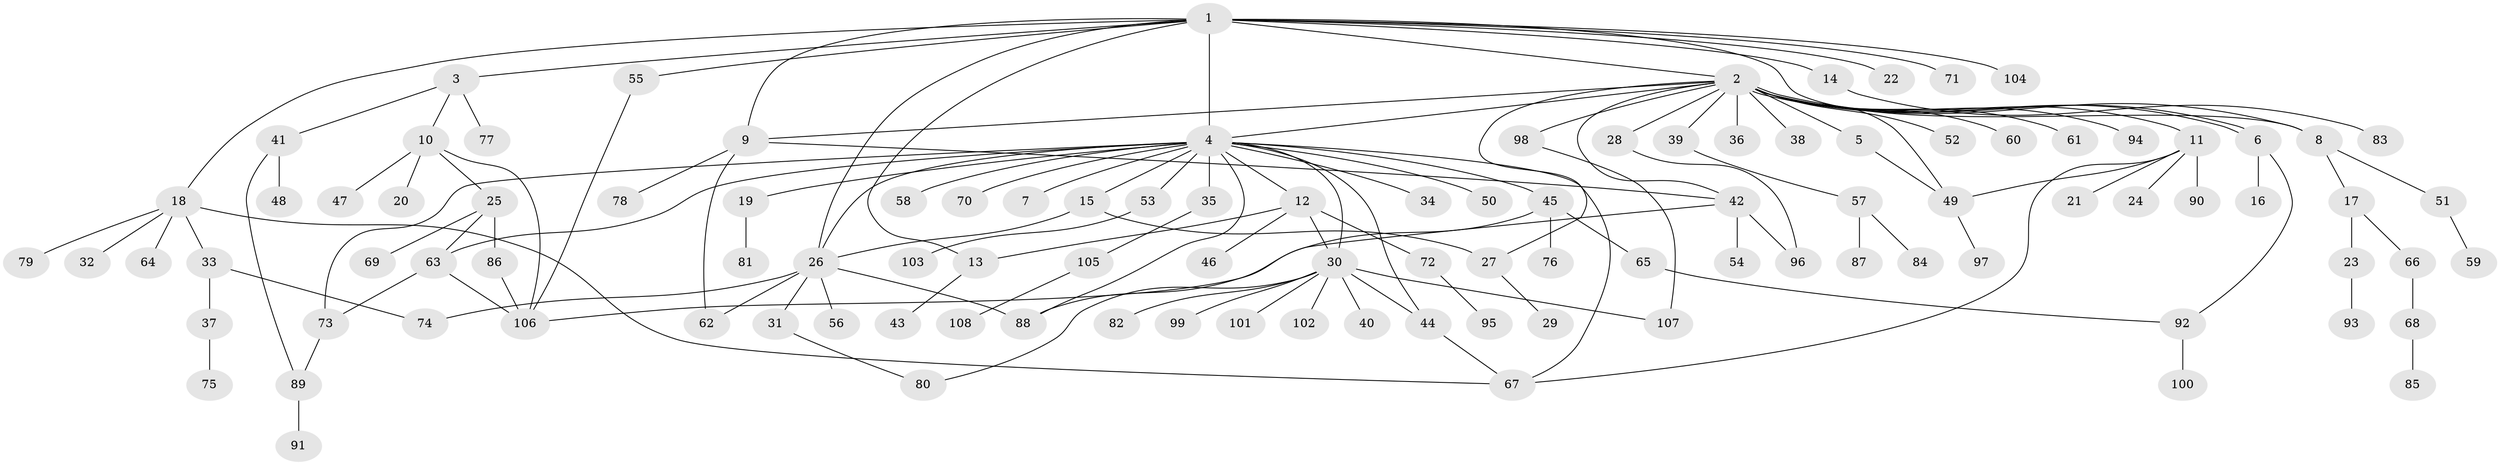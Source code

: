 // coarse degree distribution, {11: 0.0125, 36: 0.0125, 5: 0.05, 2: 0.1125, 3: 0.1125, 1: 0.5625, 4: 0.1, 7: 0.0125, 8: 0.0125, 10: 0.0125}
// Generated by graph-tools (version 1.1) at 2025/41/03/06/25 10:41:48]
// undirected, 108 vertices, 138 edges
graph export_dot {
graph [start="1"]
  node [color=gray90,style=filled];
  1;
  2;
  3;
  4;
  5;
  6;
  7;
  8;
  9;
  10;
  11;
  12;
  13;
  14;
  15;
  16;
  17;
  18;
  19;
  20;
  21;
  22;
  23;
  24;
  25;
  26;
  27;
  28;
  29;
  30;
  31;
  32;
  33;
  34;
  35;
  36;
  37;
  38;
  39;
  40;
  41;
  42;
  43;
  44;
  45;
  46;
  47;
  48;
  49;
  50;
  51;
  52;
  53;
  54;
  55;
  56;
  57;
  58;
  59;
  60;
  61;
  62;
  63;
  64;
  65;
  66;
  67;
  68;
  69;
  70;
  71;
  72;
  73;
  74;
  75;
  76;
  77;
  78;
  79;
  80;
  81;
  82;
  83;
  84;
  85;
  86;
  87;
  88;
  89;
  90;
  91;
  92;
  93;
  94;
  95;
  96;
  97;
  98;
  99;
  100;
  101;
  102;
  103;
  104;
  105;
  106;
  107;
  108;
  1 -- 2;
  1 -- 3;
  1 -- 4;
  1 -- 8;
  1 -- 9;
  1 -- 13;
  1 -- 14;
  1 -- 18;
  1 -- 22;
  1 -- 26;
  1 -- 55;
  1 -- 71;
  1 -- 104;
  2 -- 4;
  2 -- 5;
  2 -- 6;
  2 -- 6;
  2 -- 8;
  2 -- 9;
  2 -- 11;
  2 -- 27;
  2 -- 28;
  2 -- 36;
  2 -- 38;
  2 -- 39;
  2 -- 42;
  2 -- 49;
  2 -- 52;
  2 -- 60;
  2 -- 61;
  2 -- 94;
  2 -- 98;
  3 -- 10;
  3 -- 41;
  3 -- 77;
  4 -- 7;
  4 -- 12;
  4 -- 15;
  4 -- 19;
  4 -- 26;
  4 -- 30;
  4 -- 34;
  4 -- 35;
  4 -- 44;
  4 -- 45;
  4 -- 50;
  4 -- 53;
  4 -- 58;
  4 -- 63;
  4 -- 67;
  4 -- 70;
  4 -- 73;
  4 -- 88;
  5 -- 49;
  6 -- 16;
  6 -- 92;
  8 -- 17;
  8 -- 51;
  9 -- 42;
  9 -- 62;
  9 -- 78;
  10 -- 20;
  10 -- 25;
  10 -- 47;
  10 -- 106;
  11 -- 21;
  11 -- 24;
  11 -- 49;
  11 -- 67;
  11 -- 90;
  12 -- 13;
  12 -- 30;
  12 -- 46;
  12 -- 72;
  13 -- 43;
  14 -- 83;
  15 -- 26;
  15 -- 27;
  17 -- 23;
  17 -- 66;
  18 -- 32;
  18 -- 33;
  18 -- 64;
  18 -- 67;
  18 -- 79;
  19 -- 81;
  23 -- 93;
  25 -- 63;
  25 -- 69;
  25 -- 86;
  26 -- 31;
  26 -- 56;
  26 -- 62;
  26 -- 74;
  26 -- 88;
  27 -- 29;
  28 -- 96;
  30 -- 40;
  30 -- 44;
  30 -- 80;
  30 -- 82;
  30 -- 99;
  30 -- 101;
  30 -- 102;
  30 -- 107;
  31 -- 80;
  33 -- 37;
  33 -- 74;
  35 -- 105;
  37 -- 75;
  39 -- 57;
  41 -- 48;
  41 -- 89;
  42 -- 54;
  42 -- 96;
  42 -- 106;
  44 -- 67;
  45 -- 65;
  45 -- 76;
  45 -- 88;
  49 -- 97;
  51 -- 59;
  53 -- 103;
  55 -- 106;
  57 -- 84;
  57 -- 87;
  63 -- 73;
  63 -- 106;
  65 -- 92;
  66 -- 68;
  68 -- 85;
  72 -- 95;
  73 -- 89;
  86 -- 106;
  89 -- 91;
  92 -- 100;
  98 -- 107;
  105 -- 108;
}
